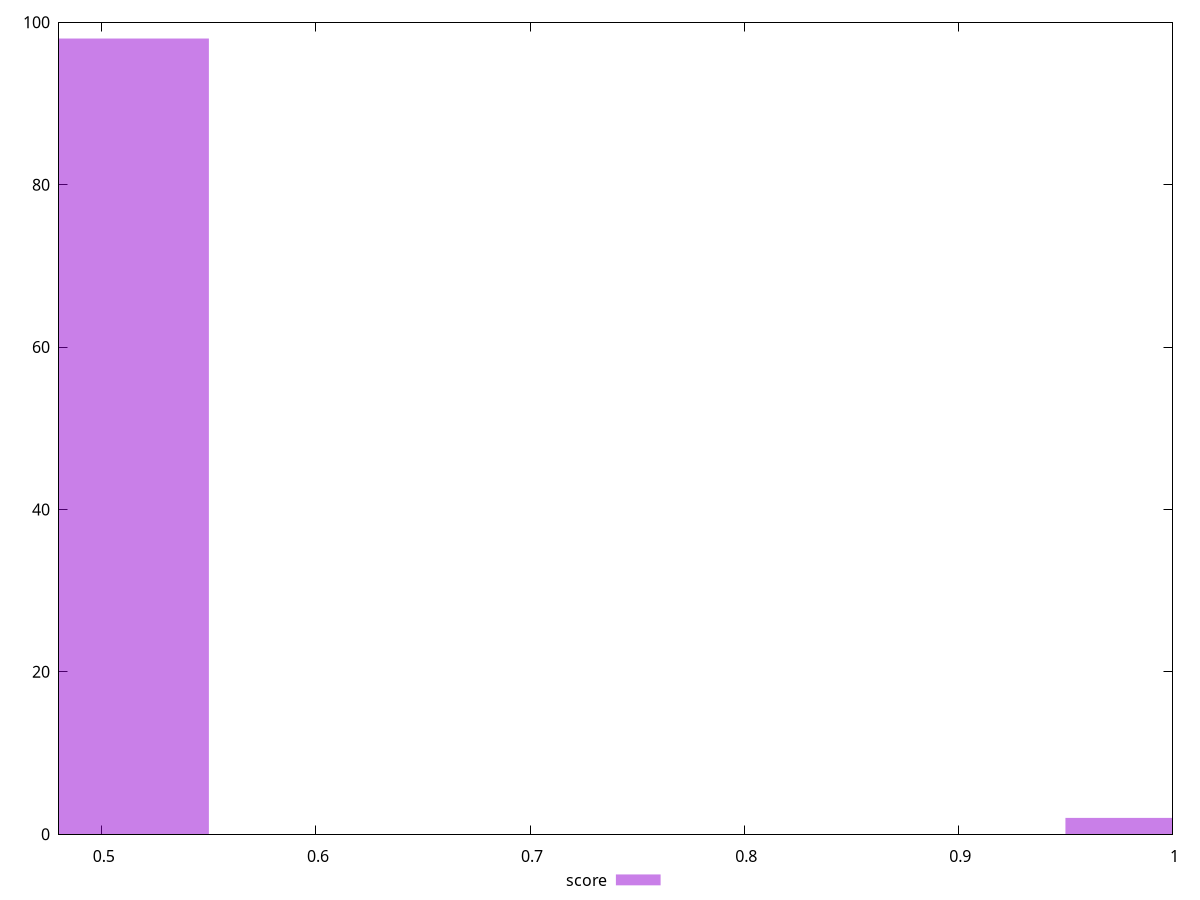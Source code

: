 reset

$score <<EOF
1 2
0.5 98
EOF

set key outside below
set boxwidth 0.1
set xrange [0.48:1]
set yrange [0:100]
set trange [0:100]
set style fill transparent solid 0.5 noborder
set terminal svg size 640, 490 enhanced background rgb 'white'
set output "report_00017_2021-02-10T15-08-03.406Z/uses-rel-preload/samples/pages+cached+noadtech+nomedia/score/histogram.svg"

plot $score title "score" with boxes

reset
